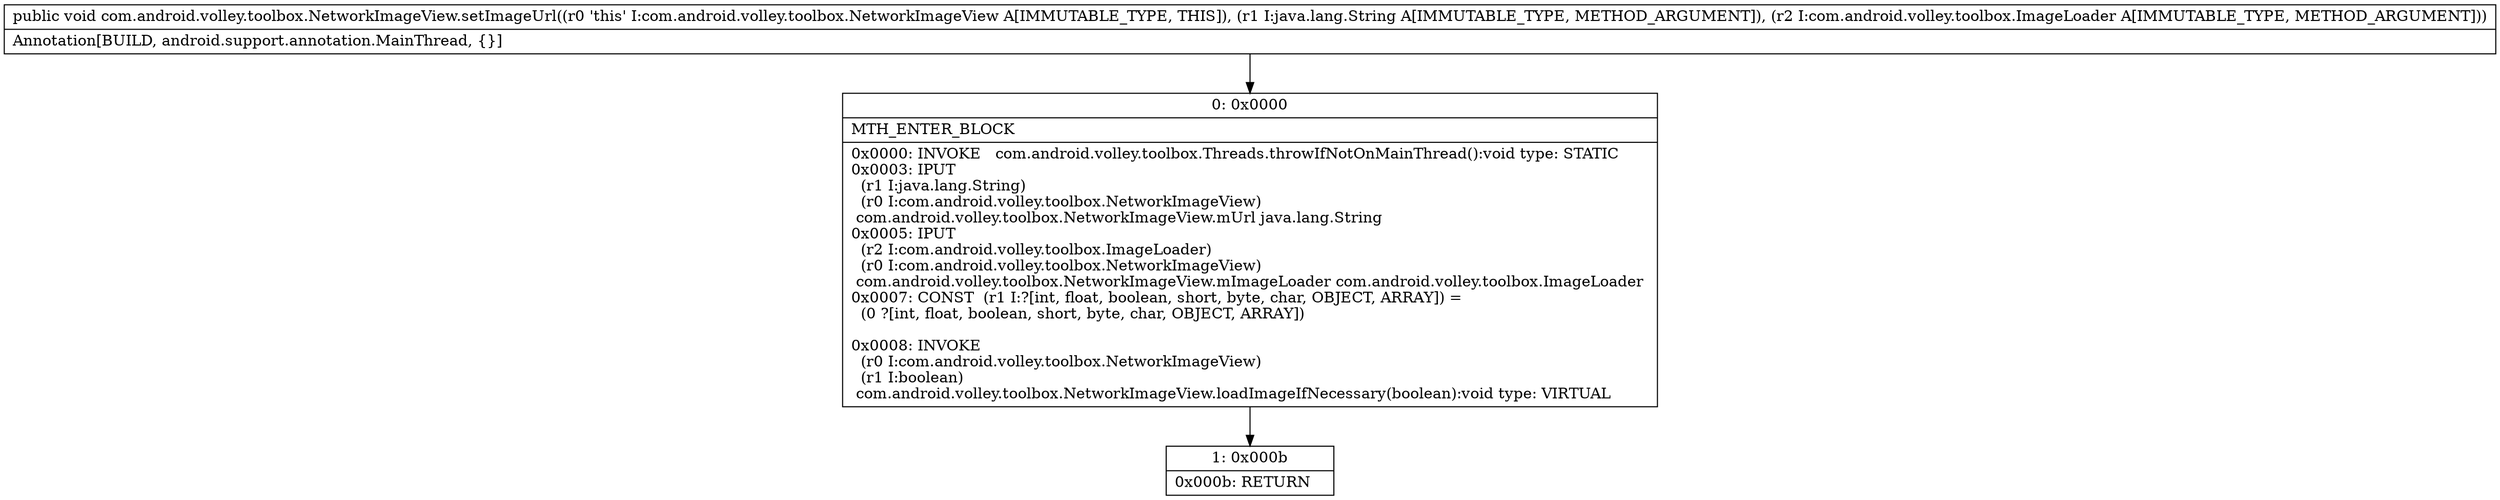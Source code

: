 digraph "CFG forcom.android.volley.toolbox.NetworkImageView.setImageUrl(Ljava\/lang\/String;Lcom\/android\/volley\/toolbox\/ImageLoader;)V" {
Node_0 [shape=record,label="{0\:\ 0x0000|MTH_ENTER_BLOCK\l|0x0000: INVOKE   com.android.volley.toolbox.Threads.throwIfNotOnMainThread():void type: STATIC \l0x0003: IPUT  \l  (r1 I:java.lang.String)\l  (r0 I:com.android.volley.toolbox.NetworkImageView)\l com.android.volley.toolbox.NetworkImageView.mUrl java.lang.String \l0x0005: IPUT  \l  (r2 I:com.android.volley.toolbox.ImageLoader)\l  (r0 I:com.android.volley.toolbox.NetworkImageView)\l com.android.volley.toolbox.NetworkImageView.mImageLoader com.android.volley.toolbox.ImageLoader \l0x0007: CONST  (r1 I:?[int, float, boolean, short, byte, char, OBJECT, ARRAY]) = \l  (0 ?[int, float, boolean, short, byte, char, OBJECT, ARRAY])\l \l0x0008: INVOKE  \l  (r0 I:com.android.volley.toolbox.NetworkImageView)\l  (r1 I:boolean)\l com.android.volley.toolbox.NetworkImageView.loadImageIfNecessary(boolean):void type: VIRTUAL \l}"];
Node_1 [shape=record,label="{1\:\ 0x000b|0x000b: RETURN   \l}"];
MethodNode[shape=record,label="{public void com.android.volley.toolbox.NetworkImageView.setImageUrl((r0 'this' I:com.android.volley.toolbox.NetworkImageView A[IMMUTABLE_TYPE, THIS]), (r1 I:java.lang.String A[IMMUTABLE_TYPE, METHOD_ARGUMENT]), (r2 I:com.android.volley.toolbox.ImageLoader A[IMMUTABLE_TYPE, METHOD_ARGUMENT]))  | Annotation[BUILD, android.support.annotation.MainThread, \{\}]\l}"];
MethodNode -> Node_0;
Node_0 -> Node_1;
}

